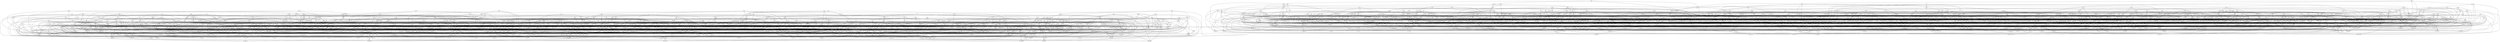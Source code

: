 digraph G {
   bbb -> hcz
   bbb -> mfs
   bbc -> mxt
   bbc -> qht
   bbc -> txv
   bbg -> ncg
   bbm -> cfg
   bbt -> fhc
   bbt -> lzq
   bbt -> tsq
   bbt -> xcp
   bck -> cng
   bck -> dvj
   bck -> hss
   bck -> ssq
   bcn -> kjp
   bcr -> fdb
   bcr -> gnc
   bcr -> vmd
   bct -> qnf
   bdq -> hfr
   bdq -> lnm
   bfh -> fls
   bfh -> lqj
   bfs -> dtd
   bfs -> lvl
   bfs -> rzm
   bft -> bfg
   bft -> jlb
   bgj -> crh
   bgj -> glr
   bgj -> vqg
   bgj -> zvt
   bgn -> gct
   bgn -> klc
   bgp -> bmd
   bgp -> cbp
   bgz -> drr
   bgz -> kdp
   bjc -> bgz
   bjc -> pgf
   bjc -> qmb
   bjc -> xpq
   bjc -> zjj
   bjg -> bps
   bjg -> ggn
   bjg -> hrk
   bjg -> slv
   bjn -> bqp
   bjn -> jph
   bjs -> flr
   bjs -> jcq
   bjs -> mnq
   bjs -> mtc
   bkn -> llf
   bkn -> tkd
   bkn -> vpl
   bmf -> mqv
   bmf -> znz
   bmh -> fxn
   bmh -> jbl
   bmh -> jpv
   bmh -> pdf
   bmt -> hqx
   bmt -> vgp
   bmt -> vqq
   bnb -> kbv
   bnf -> mrk
   bnf -> mxp
   bng -> hlx
   bng -> jkd
   bng -> vqs
   bnh -> bnb
   bnh -> jzd
   bnh -> zdl
   bnn -> vjj
   bns -> bjs
   bns -> pvz
   bns -> vkq
   bns -> vsz
   bns -> xrp
   bph -> cfj
   bph -> tmq
   bpp -> dzj
   bpp -> pqp
   bpp -> pvm
   bpp -> ttg
   bpt -> flr
   bpt -> lmd
   bpt -> nqz
   bqd -> dzs
   bqg -> sbh
   bqp -> qss
   brj -> jzd
   brj -> mjd
   brj -> tgh
   brm -> crr
   brm -> kxg
   brm -> ssl
   brn -> crn
   brn -> dhq
   brn -> mpv
   brn -> qmb
   brn -> tvp
   brr -> psg
   brs -> jbd
   brs -> ndg
   brs -> rsz
   brs -> xrh
   bsf -> gvm
   bsf -> kkc
   bsf -> rsd
   bsf -> smn
   bsk -> klq
   bsk -> rlk
   bsk -> rnn
   bsk -> rzn
   bsk -> vqf
   bsl -> dtd
   bsl -> mmj
   bsm -> mjd
   bsm -> qzq
   bsm -> txq
   bsq -> dxr
   bsq -> kkc
   bsq -> lbj
   bsq -> qgh
   bsq -> sfb
   bsq -> xfr
   bsq -> znb
   btd -> vmd
   btd -> xvm
   bxb -> fdv
   bxb -> jfj
   bxb -> vht
   bxb -> ztn
   bxk -> djt
   bxk -> vfs
   bxl -> jbd
   bzv -> dcg
   bzv -> jdp
   bzv -> kxl
   bzv -> qps
   cbp -> dfd
   cbv -> kdt
   cbv -> ncg
   cbv -> vng
   cbv -> vrl
   ccc -> rck
   ccc -> xzp
   ccn -> dkq
   ccn -> gql
   ccn -> jhf
   ccz -> bbg
   ccz -> mcg
   cdd -> clp
   cdd -> fpf
   cdd -> jzl
   cdd -> npn
   cdd -> pmt
   cdr -> ddx
   cdr -> grf
   cdr -> kdx
   cdr -> lvs
   cdv -> htg
   cdv -> vfs
   cfj -> vtj
   cgx -> gdm
   cgx -> jdg
   cgx -> vqb
   cgx -> vzs
   chh -> zjj
   chj -> fvl
   chj -> jnz
   chj -> phn
   chj -> vsg
   chl -> mjm
   chl -> pvv
   chl -> xqg
   cjg -> ccc
   cjg -> fpk
   cjg -> hcz
   cjg -> lqj
   cjg -> zvs
   ckg -> glj
   ckg -> hdf
   ckg -> hgb
   ckg -> vfj
   ckr -> brj
   ckr -> cng
   ckr -> gxn
   ckr -> lsl
   ckz -> kqr
   ckz -> xmk
   clj -> hvc
   clj -> pqq
   clj -> qzp
   clj -> rxh
   clj -> vxb
   cmh -> mpg
   cmh -> qhf
   cmh -> tcr
   cml -> ggf
   cml -> lvm
   cml -> pts
   cmp -> fvn
   cmp -> hhl
   cmp -> jhz
   cmp -> qsz
   cmv -> jll
   cmv -> kgv
   cmv -> kzb
   cmv -> svz
   cnk -> kxg
   cnz -> rqp
   cph -> dmv
   cpz -> bsp
   cpz -> csp
   cpz -> gxt
   cpz -> jrb
   cpz -> lqt
   cpz -> vhz
   cqh -> czh
   cqh -> jzl
   cqh -> vnj
   cqj -> fgm
   cqj -> jkd
   cqj -> xdc
   crb -> bfh
   crb -> bmc
   crb -> kgk
   crb -> lpq
   crh -> sbm
   crh -> tkd
   crj -> fnm
   crj -> thh
   crj -> vcq
   crl -> lcg
   crl -> tlm
   crm -> bbh
   crm -> rxh
   crm -> sjg
   crm -> xth
   crn -> mrk
   crn -> rgz
   crq -> bjb
   crq -> hbl
   crq -> hbz
   crq -> rxz
   crq -> znc
   crz -> cth
   crz -> pkg
   csd -> rsl
   csd -> tlb
   csd -> tnn
   csj -> mnl
   csp -> djs
   csp -> qrv
   csv -> jsp
   csz -> drt
   csz -> fxn
   csz -> rsl
   ctg -> btd
   ctg -> flp
   ctg -> hhl
   ctg -> rgz
   ctg -> tbb
   cth -> dnh
   ctl -> fkt
   ctl -> fpv
   ctl -> nrz
   ctl -> prm
   ctq -> fhh
   ctq -> qqr
   cvk -> lvm
   cvk -> spd
   cvk -> vjb
   cvm -> bsp
   cvm -> jtt
   cvn -> gmx
   cvn -> mtk
   cxf -> flr
   cxf -> jhn
   cxf -> jqj
   cxg -> bmf
   cxg -> kpf
   cxg -> nqr
   cxg -> tph
   cxl -> mpm
   cxl -> tcs
   cxz -> ksm
   cxz -> lnv
   czh -> bnn
   czh -> kjs
   czh -> thq
   czh -> trh
   czh -> vqq
   czm -> ffh
   czm -> ksn
   czm -> lqk
   czq -> fls
   czq -> hkm
   czq -> hmh
   czq -> qkp
   czq -> zrv
   czs -> vhr
   czs -> xlt
   dbl -> bqm
   dbl -> hqz
   dbl -> lpv
   dbp -> mzp
   dcf -> ksn
   dcg -> hkf
   ddb -> mcv
   ddb -> nkl
   ddb -> sjp
   ddb -> vmd
   ddg -> xlt
   ddj -> bqd
   ddj -> hmh
   ddj -> qgh
   ddk -> tqp
   ddk -> zhk
   ddl -> hbb
   ddl -> pnc
   ddl -> rvq
   ddl -> svb
   ddx -> rct
   ddx -> rjq
   dfd -> cfc
   dfm -> bjb
   dfm -> smb
   dfp -> hkm
   dfp -> mvn
   dfq -> dxr
   dfq -> jgc
   dfq -> mjd
   dfq -> mjs
   dgm -> drt
   dgm -> mxp
   dgm -> vvh
   dgq -> cvf
   dgq -> hdf
   dgq -> sct
   dgq -> tpd
   dgr -> mgp
   dgz -> crz
   dgz -> gbd
   dgz -> tpp
   dgz -> vzq
   dhc -> hkm
   dhc -> mss
   dhc -> vvq
   dhg -> hkm
   dhg -> pnv
   dhg -> ptt
   dhg -> zmg
   dhj -> cbp
   dhj -> dnv
   dhl -> dsv
   dhl -> dtl
   dhl -> jcq
   dhl -> rzn
   dhp -> bgz
   dhp -> jts
   dhp -> lfs
   dhp -> qgn
   dhp -> rtz
   dhq -> hvh
   dhq -> slm
   djb -> csj
   djb -> ksm
   djr -> lfv
   djr -> lnr
   djr -> tff
   djs -> fvg
   djs -> tnq
   djs -> xfc
   djt -> csv
   djt -> dqp
   djt -> fgv
   djv -> rgg
   djv -> zlc
   dkc -> bdk
   dkc -> kxn
   dkc -> tvm
   dkj -> lpr
   dkl -> bss
   dkl -> jhz
   dkl -> qsz
   dkm -> crq
   dkm -> dll
   dkm -> hdf
   dkm -> pjn
   dkq -> ddg
   dkq -> tkd
   dkt -> bkn
   dkt -> mzx
   dkt -> vls
   dll -> dxb
   dll -> jsp
   dln -> fcl
   dln -> mbz
   dln -> vvq
   dln -> zzp
   dlq -> ghb
   dlq -> mjr
   dlq -> mkm
   dlq -> tcr
   dmb -> czn
   dmb -> dqs
   dmb -> pdc
   dmb -> pqb
   dmf -> kxn
   dmf -> smb
   dmf -> zvj
   dmh -> lfx
   dmh -> pnc
   dmj -> bbd
   dmj -> mxb
   dmj -> pfl
   dmj -> qgn
   dmv -> ckn
   dmx -> czg
   dmx -> lzp
   dnk -> mkb
   dnt -> lcs
   dpn -> dlg
   dpn -> gfg
   dpp -> lnv
   dqc -> bzk
   dqk -> dhl
   dqk -> jpt
   dqk -> kdp
   dqk -> slm
   dqp -> qpj
   dqp -> zqj
   dqs -> rxm
   dqv -> grb
   dqv -> jpq
   dqv -> jts
   dqv -> vfj
   drc -> bnb
   drc -> kbv
   drc -> mvp
   drc -> xvd
   drj -> fnm
   drj -> gdm
   drj -> txm
   drr -> fgm
   drr -> sqq
   drt -> fdd
   drt -> ptd
   drz -> jdm
   drz -> vxb
   dsd -> mpm
   dsp -> hhq
   dss -> kdp
   dss -> nvd
   dss -> pkg
   dsv -> vkn
   dsx -> bmc
   dsx -> mcf
   dsx -> pns
   dsx -> vhv
   dtb -> hqf
   dtb -> lkk
   dtb -> zqn
   dtj -> bnb
   dtj -> lxh
   dtl -> dkj
   dtl -> lzq
   dtl -> pxp
   dvf -> czj
   dvf -> hjc
   dvf -> slr
   dvf -> zkf
   dvj -> gdt
   dvj -> ksx
   dvj -> vgk
   dvx -> cns
   dvx -> fbp
   dvx -> gzr
   dvx -> jkd
   dxb -> bkr
   dxh -> vzf
   dxk -> bbm
   dxk -> fhc
   dxk -> jlj
   dxk -> jqp
   dxk -> vng
   dxm -> cnn
   dxm -> flk
   dxm -> pzl
   dxm -> szb
   dxr -> cnk
   dxt -> grd
   dxt -> hlm
   dxt -> kzb
   dxt -> mnl
   dxv -> cdp
   dxv -> scm
   dzc -> phn
   dzc -> vhr
   dzj -> zgj
   dzm -> rpc
   dzm -> trh
   dzp -> ldh
   dzp -> smf
   dzp -> xkx
   dzq -> dzc
   dzq -> fkn
   dzq -> fxz
   dzq -> txq
   dzq -> vgg
   dzr -> dnt
   dzr -> fbz
   dzr -> pns
   dzr -> xsb
   dzr -> zgb
   dzx -> fzl
   fbj -> ctq
   fbl -> dcf
   fbl -> dfd
   fbl -> dtj
   fbl -> khj
   fbm -> gfj
   fbm -> hvl
   fbm -> hvn
   fbm -> pmh
   fbz -> xzs
   fcb -> lcs
   fcb -> pxx
   fcf -> frr
   fcf -> nmz
   fcf -> qtr
   fcf -> tlg
   fcf -> xll
   fcl -> jdm
   fcl -> jhf
   fcl -> jmz
   fcv -> gbc
   fcv -> jnz
   fcv -> kxr
   fdb -> lpv
   fdb -> lzp
   fdb -> rtz
   fdj -> bmd
   fdj -> kjp
   fdj -> ngf
   fdj -> vls
   fdk -> cqj
   fdk -> msn
   fdk -> pcs
   fdk -> tbb
   fdk -> vxd
   ffn -> bft
   ffn -> czs
   ffn -> fhf
   ffn -> qxb
   ffn -> xfc
   fft -> fvv
   fft -> ggl
   fft -> jzl
   fgd -> gxt
   fgd -> mmj
   fgv -> rsl
   fhh -> vfs
   fhm -> hlh
   fhm -> hrp
   fhm -> jxh
   fhm -> jzr
   fhm -> nfv
   fhp -> cnn
   fhp -> hst
   fhp -> ljz
   fhp -> qcc
   fhp -> zdl
   fhr -> kvn
   fhr -> prv
   fhr -> rlv
   fhr -> ssl
   fhr -> xxl
   fjr -> flz
   fjr -> hrs
   fjr -> jlb
   fjs -> vpp
   fkn -> fzk
   fkn -> gct
   fkn -> gnz
   fkn -> psg
   fkv -> lnm
   flc -> cqh
   flc -> fdh
   flc -> msp
   flc -> ttz
   fld -> crr
   fld -> fbz
   fld -> sqh
   fld -> svz
   flk -> jhf
   flk -> xzs
   flx -> dsd
   flx -> kzn
   flx -> lfx
   flx -> rdq
   flz -> lvm
   flz -> mfs
   fmg -> gsj
   fmg -> mmf
   fmg -> qzp
   fmg -> zfh
   fms -> kbv
   fmx -> gbd
   fmx -> rdq
   fnm -> gnj
   fnm -> nsm
   fnm -> rzt
   fnt -> gvf
   fnv -> bqd
   fnv -> cfc
   fpd -> dkt
   fpd -> hqx
   fpd -> mhp
   fpd -> nqp
   fpd -> zbj
   fpf -> gkh
   fpf -> qcx
   fpf -> zfz
   fpk -> vjj
   fpv -> fdd
   fpv -> nvr
   fpv -> sbh
   fqm -> ggn
   fqm -> kgg
   fqm -> lnr
   fqn -> hjt
   fqn -> xcj
   fqn -> zhq
   frd -> bsf
   frd -> hgq
   frd -> mpl
   frd -> thq
   frm -> flk
   frm -> xhd
   frr -> crl
   frr -> jvm
   frr -> kxf
   frr -> xzp
   fsl -> xvk
   fsl -> xxt
   fsm -> hlt
   fsm -> jkd
   fsm -> vzq
   fsr -> jxf
   fsr -> lxh
   fsr -> nvc
   fsr -> xcj
   fvl -> gct
   fvl -> nmk
   fvn -> lls
   fvn -> zjj
   fvv -> llp
   fxd -> nrz
   fxf -> hxh
   fxf -> lzq
   fxn -> pcc
   fxz -> sbm
   fzk -> cng
   fzk -> hkm
   fzk -> nsr
   fzp -> cps
   fzp -> dqp
   fzp -> hmd
   fzq -> nsr
   fzq -> qbv
   fzq -> tmk
   fzq -> zcl
   fzr -> dbn
   fzr -> fzl
   fzr -> grd
   fzr -> qgh
   fzs -> hcp
   fzs -> npc
   fzs -> szc
   gbc -> bqp
   gbc -> nsm
   gbc -> xqg
   gbn -> djb
   gbn -> hqf
   gbn -> sdf
   gbn -> tzm
   gck -> jqj
   gck -> rgz
   gck -> tzf
   gcq -> kxl
   gcq -> tmq
   gcq -> vmd
   gct -> lvm
   gdh -> frn
   gdh -> lzf
   gdh -> qmj
   gdh -> vgn
   gdt -> djz
   gfl -> hmg
   gfl -> jgl
   gfl -> xbl
   gfp -> bfh
   gfp -> tbd
   gfq -> bqp
   gfq -> dfp
   gfq -> fbc
   gfq -> qbv
   gfv -> tpp
   gfv -> vnr
   ggc -> ptt
   ggc -> qkp
   ggc -> rxm
   ggc -> xnc
   ggk -> bzk
   ggk -> ttn
   ggk -> vpl
   ggl -> dpn
   ggl -> pdc
   ggn -> ktl
   ggp -> nfv
   ggp -> pzn
   ggp -> tgk
   ggp -> zgc
   ggr -> dnh
   ggr -> lgz
   ggr -> nvd
   ggr -> qlc
   ggr -> tkg
   ggs -> jvf
   ggs -> jzp
   ggs -> nqz
   ghb -> qhh
   ghb -> sjp
   ghc -> rzt
   ghc -> vdl
   ghs -> znd
   ghz -> bqg
   ghz -> dkc
   ghz -> fxf
   ghz -> ksr
   ghz -> zdf
   gkh -> dpn
   gkh -> ttf
   gkl -> cnn
   gkl -> lfv
   gkt -> bfx
   glj -> lxp
   glm -> tff
   glm -> xzz
   glr -> ggf
   glt -> bcn
   glt -> gsj
   glt -> hfd
   glt -> jlp
   glt -> ltd
   glt -> rjq
   glt -> snt
   gmq -> rgg
   gmq -> sbq
   gmq -> ttn
   gmx -> hlh
   gmx -> mnl
   gmx -> qnk
   gnc -> rdq
   gnc -> zxt
   gnd -> crm
   gnd -> jhp
   gnd -> ksn
   gnj -> bnn
   gnl -> mxp
   gnl -> prm
   gnl -> sql
   gnl -> tjb
   gnm -> bnh
   gnm -> zzh
   gnz -> fzl
   gnz -> hcz
   gpk -> dbp
   gpk -> klq
   gpk -> sfn
   gpk -> zqb
   gpl -> gqk
   gpl -> mxt
   gpl -> tcs
   gpq -> bss
   gpq -> cmh
   gpq -> fmx
   gpq -> xgm
   gpq -> xxk
   gpx -> hqc
   gpx -> ksm
   gqk -> ncg
   gql -> hlh
   gql -> jlm
   gqr -> kmv
   gqr -> ljq
   gqr -> xzq
   gqr -> zvs
   grb -> dss
   grb -> llz
   grb -> tmt
   grb -> xfq
   grd -> jfj
   grl -> fkt
   grl -> grb
   grl -> hbq
   grl -> qrx
   gsc -> hqc
   gsj -> pns
   gsj -> ttz
   gsr -> bnb
   gsr -> hln
   gsr -> nbt
   gsr -> srq
   gsr -> xnc
   gvm -> jbd
   gvt -> bgp
   gvt -> jcm
   gvt -> ltd
   gvt -> nbv
   gvt -> vgt
   gvt -> znb
   gvv -> hfr
   gvv -> vfh
   gxd -> cvf
   gxd -> skx
   gxn -> brr
   gxn -> cdp
   gxt -> dnj
   gzn -> bzk
   gzn -> phc
   gzn -> psg
   gzn -> qcd
   gzr -> pcc
   gzx -> ncg
   gzx -> vpp
   hbb -> qps
   hbl -> jgl
   hbq -> tqx
   hbq -> zdf
   hbz -> jhm
   hbz -> pfp
   hcf -> fhh
   hcf -> fsm
   hcf -> pqr
   hcf -> qjb
   hcf -> qpj
   hcg -> fjs
   hcg -> jtn
   hcg -> kdp
   hcg -> skx
   hcg -> vfj
   hcp -> qmd
   hcv -> hnc
   hcv -> vnq
   hdj -> gkt
   hdj -> kpf
   hdj -> lzq
   hdj -> pgf
   hdp -> bsl
   hdp -> jfj
   hdp -> pzr
   hdp -> vxp
   hds -> hdv
   hds -> jxh
   hds -> kbj
   hds -> rxm
   hds -> vqb
   hdv -> fvv
   hdv -> jrf
   hdv -> vcq
   hfd -> trh
   hfd -> vjj
   hfd -> xhc
   hfd -> xpb
   hff -> kkg
   hff -> sfn
   hfx -> jrn
   hfx -> mqv
   hgb -> kmz
   hgb -> pmh
   hgb -> xbl
   hgd -> dll
   hgd -> kzn
   hgd -> mvq
   hgd -> xcp
   hgh -> cfs
   hgh -> ckn
   hgh -> fvd
   hgk -> hvh
   hgk -> qdc
   hgk -> qmb
   hgk -> tvp
   hgm -> dfp
   hgm -> mjm
   hgt -> jqs
   hgt -> pdc
   hhn -> fmx
   hhn -> ksz
   hhn -> pgt
   hhn -> rpk
   hhq -> ktd
   hjg -> mvf
   hjr -> czn
   hjr -> gvm
   hjr -> hln
   hjr -> qnf
   hjr -> svp
   hjr -> sxq
   hjt -> rct
   hkf -> sqg
   hkk -> bnf
   hkk -> svf
   hlb -> bcp
   hlb -> fdh
   hlb -> gfp
   hlb -> kxr
   hlh -> dtp
   hlm -> xrt
   hlt -> dmg
   hlt -> kpf
   hlt -> qxc
   hmd -> fkt
   hmd -> zjf
   hmf -> bjl
   hmf -> pnv
   hmf -> qgc
   hmf -> trf
   hmg -> jjn
   hmg -> zpn
   hmh -> dfd
   hnc -> pjg
   hnc -> vnq
   hnl -> dbn
   hnl -> sxh
   hnp -> hjc
   hpd -> bmd
   hpd -> pgg
   hpd -> sbv
   hpd -> vhr
   hpg -> dll
   hpj -> hcz
   hpj -> smn
   hpj -> ttf
   hpj -> vfl
   hpj -> zgj
   hpk -> qkp
   hpn -> jtg
   hpv -> cps
   hqb -> ghs
   hqb -> gxd
   hqb -> sdr
   hqs -> dbp
   hqs -> jkd
   hqs -> pcc
   hqs -> qsz
   hqs -> zzg
   hqx -> ssq
   hrk -> fcb
   hrk -> pmv
   hrk -> rjf
   hrp -> bsl
   hrp -> jcj
   hrs -> pzf
   hrs -> tgg
   hss -> ngm
   hss -> snd
   hss -> vmg
   hst -> xdm
   htg -> vkq
   htg -> vph
   hvb -> bvx
   hvb -> lpr
   hvb -> vdg
   hvc -> bzk
   hvc -> nrs
   hvh -> qps
   hvl -> zxt
   hvm -> dzm
   hvm -> jbt
   hvm -> lnf
   hvm -> tss
   hvn -> hjg
   hvn -> hpg
   hvp -> ghc
   hvp -> ktt
   hvp -> mvn
   hvz -> bfh
   hvz -> hgq
   hvz -> zbk
   hxb -> mjr
   hxb -> tlb
   hxb -> xsx
   hxk -> ddj
   hxk -> nmk
   hxk -> slt
   hxk -> vxp
   jbl -> qpr
   jbl -> rlk
   jbl -> vzf
   jbm -> mmp
   jbm -> msb
   jbm -> zcg
   jbn -> ldl
   jbn -> mpp
   jbn -> trq
   jcj -> drg
   jcj -> dzs
   jcj -> mlk
   jcj -> rjm
   jcn -> dtp
   jcn -> fnv
   jcn -> slb
   jdg -> ndf
   jdg -> txm
   jdg -> vfx
   jdl -> dzj
   jdl -> vjb
   jdl -> xfs
   jdl -> zkf
   jdm -> grd
   jdm -> grf
   jdn -> lhj
   jdn -> prt
   jdn -> xgd
   jdp -> vkn
   jdp -> vtj
   jfh -> fdd
   jfh -> gvv
   jfh -> jvf
   jfh -> lmd
   jfk -> dqp
   jfk -> pfp
   jfk -> xbf
   jfm -> cph
   jfv -> ckn
   jfv -> dqv
   jfv -> gqk
   jfv -> jhm
   jfv -> llz
   jfv -> sks
   jfz -> cns
   jfz -> mjr
   jfz -> xsc
   jfz -> zqb
   jgc -> lkk
   jgc -> vpq
   jgh -> hpg
   jgh -> mcg
   jgh -> mgp
   jgh -> plf
   jgh -> qct
   jgh -> qlt
   jhn -> czg
   jhp -> hzp
   jhp -> nvt
   jhp -> pmp
   jhq -> dnh
   jhq -> rsl
   jhq -> xhm
   jhs -> fxd
   jhs -> hfx
   jhs -> hvh
   jhs -> ptd
   jhz -> jsh
   jjg -> dnv
   jjg -> hgt
   jjm -> fgv
   jjm -> jtb
   jjm -> lls
   jjm -> qzd
   jjm -> vrh
   jjn -> cfs
   jjn -> hqz
   jjn -> jlz
   jkd -> hvl
   jkj -> hff
   jkj -> hxh
   jkj -> sbh
   jkj -> tmt
   jkj -> tsq
   jkx -> bqm
   jkx -> dmf
   jkx -> fbp
   jkx -> hvb
   jkx -> xjb
   jlb -> qgh
   jlb -> tjz
   jll -> dfd
   jll -> gnz
   jlp -> ffh
   jls -> snb
   jls -> svb
   jls -> vfs
   jls -> xqt
   jlv -> dhj
   jlv -> dpp
   jlv -> vgk
   jlv -> xdm
   jmd -> dgr
   jmd -> jlj
   jmd -> stm
   jmd -> xqb
   jmj -> bpt
   jmj -> fvn
   jmj -> jfk
   jmj -> rnx
   jmj -> sbg
   jmz -> ltp
   jnq -> csj
   jnq -> ngm
   jnq -> qgm
   jnq -> zdb
   jph -> jcj
   jpq -> dkj
   jpq -> jhz
   jpq -> ssx
   jpt -> nfg
   jqj -> hvn
   jqj -> xsx
   jqq -> jcm
   jqq -> kjp
   jqq -> nxk
   jqq -> rrn
   jqs -> kxg
   jrf -> rpc
   jrf -> xps
   jrn -> vzq
   jrt -> fgd
   jrt -> pts
   jrt -> xnc
   jrx -> dsv
   jrx -> gxd
   jrx -> mpp
   jrx -> qkk
   jrx -> vhp
   jsh -> znc
   jsk -> ggf
   jsk -> pbb
   jsk -> rgj
   jss -> dnk
   jss -> gks
   jss -> kfj
   jsz -> dmg
   jsz -> pdf
   jsz -> smf
   jtb -> tcs
   jtg -> hst
   jtg -> lxh
   jtn -> xgc
   jtq -> csd
   jtq -> jhz
   jtq -> mdq
   jtq -> vfh
   jts -> prm
   jtt -> fls
   jtt -> jlp
   jtt -> vjq
   jtx -> gvf
   jtx -> smt
   jtx -> xbn
   jtx -> xjs
   jvc -> skx
   jvf -> cvf
   jvf -> hbb
   jvm -> cvn
   jvm -> hgm
   jvx -> hcv
   jvx -> lrc
   jvx -> mmr
   jvx -> tsq
   jxd -> hff
   jxd -> mdx
   jxd -> qlc
   jxd -> svs
   jxd -> xdx
   jxf -> thk
   jxk -> gbd
   jxk -> mrk
   jxk -> rpt
   jxk -> rzx
   jxk -> xvl
   jxz -> khj
   jxz -> ljz
   jxz -> pxv
   jxz -> xth
   jzd -> qss
   jzp -> lfs
   jzp -> qdh
   jzp -> vph
   jzr -> nvt
   kbc -> fbj
   kbc -> flp
   kbc -> tsq
   kbc -> xrd
   kbj -> djb
   kbj -> mrv
   kbj -> xpb
   kbm -> hnc
   kbm -> hpg
   kbm -> rzc
   kbr -> nkx
   kbr -> tsc
   kbr -> xhm
   kbr -> znd
   kbr -> zst
   kcq -> cfg
   kcq -> tmt
   kcz -> dnv
   kcz -> hgq
   kcz -> xfb
   kdh -> bbm
   kdh -> jvf
   kdh -> mpp
   kdh -> skx
   kdr -> cvm
   kdr -> dnk
   kdr -> jmr
   kdr -> qnk
   kds -> cxl
   kds -> jpv
   kds -> sdr
   kds -> xgc
   kdt -> rhl
   kdt -> zdh
   kdx -> bfg
   kdx -> dzj
   kdx -> mrv
   kdx -> pqb
   kdx -> tmf
   kfd -> fdb
   kfd -> jjn
   kfd -> mjj
   kfd -> rmd
   kfd -> xkx
   kff -> hbz
   kff -> kkg
   kff -> mpp
   kff -> sjh
   kfj -> fqm
   kfj -> lvs
   kfj -> xlt
   kfm -> bfx
   kfm -> hgh
   kfm -> kjl
   kfm -> mqn
   kfr -> fvd
   kfr -> hbb
   kfr -> mmg
   kfr -> qzd
   kfz -> jrn
   kfz -> rzx
   kfz -> svf
   kfz -> tnb
   kgk -> mdc
   kgk -> mlj
   kgk -> xsj
   kgm -> pzf
   kgn -> jlb
   kgn -> knp
   kgn -> nrs
   kgv -> fbc
   kgv -> lnf
   khd -> rmn
   khd -> vsz
   khd -> zjf
   khv -> ksz
   khv -> qkk
   kjj -> djv
   kjj -> fsl
   kjj -> kxg
   kjj -> zkc
   kjl -> bcq
   kjp -> qbv
   kjs -> jlm
   kjs -> rjm
   kjs -> vfx
   kkc -> kfj
   kkc -> rbn
   kkf -> dkq
   kkf -> hqf
   kkf -> hrp
   kkf -> tmk
   kkf -> xbk
   kks -> fvd
   kks -> hjg
   kks -> sgb
   kks -> xmg
   klc -> bsp
   klc -> rbn
   klp -> dzp
   klp -> fvd
   klp -> jpt
   klp -> zrt
   klq -> vvh
   klt -> crr
   klt -> ssq
   klt -> tbd
   klx -> djs
   klx -> lkx
   klx -> ttp
   klx -> xnv
   kmv -> cnn
   kmv -> hlm
   kmv -> jnz
   kmv -> xxt
   kmz -> gfl
   knd -> jrn
   knd -> qbs
   knd -> qfh
   knd -> xhm
   knp -> lxh
   knp -> tlm
   knr -> mkb
   knr -> psx
   knr -> pxv
   knr -> scm
   kpf -> gfj
   kpg -> jdp
   kpg -> jpt
   kpg -> vsx
   kpn -> cfc
   kpn -> jrb
   kqb -> xmj
   kqc -> lfx
   kqc -> tgm
   kqc -> xxn
   kqr -> jmz
   kqt -> dzm
   kqt -> jzr
   kqt -> tlg
   kqt -> xfd
   kqz -> ssq
   krp -> cdv
   krp -> cxl
   krp -> ppz
   krp -> qqn
   ksd -> dmf
   ksd -> qnd
   ksd -> qvt
   ksd -> rdq
   ksm -> hjc
   ksr -> xrp
   ksx -> thq
   ktt -> jjg
   kvc -> dhq
   kvc -> dmh
   kvc -> pxp
   kvc -> vhp
   kvm -> bbb
   kvm -> jzr
   kvm -> ljq
   kvm -> nvt
   kvm -> xps
   kvn -> cfc
   kvn -> ltp
   kvn -> lvt
   kvn -> psx
   kxf -> llp
   kxf -> xth
   kxl -> bbg
   kxq -> fjs
   kxq -> fkv
   kxq -> fpj
   kxq -> mkg
   kxq -> pqr
   kxq -> xkx
   kxr -> gpx
   kxr -> kqz
   kzn -> jsp
   lbj -> grf
   lbj -> qgc
   lbj -> thc
   lbr -> ddk
   lbr -> gks
   lbr -> gnm
   lbr -> jhf
   lcg -> ndf
   lcs -> hjc
   lct -> bps
   lct -> gmx
   lct -> sxh
   lct -> xlg
   ldh -> fhc
   ldh -> rdq
   ldj -> gpl
   ldj -> qbs
   ldj -> qhf
   ldj -> vzf
   ldl -> mpm
   ldl -> pgf
   ldn -> gpk
   ldn -> khd
   ldn -> pkg
   ldn -> qmv
   ldn -> srt
   ldn -> zgq
   lfb -> htg
   lfb -> jsh
   lfb -> qhh
   lfl -> mvq
   lfl -> nln
   lfl -> xsc
   lfp -> rfs
   lfp -> srq
   lfs -> kkg
   lft -> clp
   lft -> dqs
   lft -> xbk
   lft -> zvh
   lfx -> kdg
   lfx -> lzq
   lgg -> crl
   lgg -> llp
   lgz -> lgm
   lgz -> tmq
   lhv -> fgm
   lhv -> fkt
   lhv -> kzn
   ljk -> mvf
   ljk -> tlf
   ljn -> jxf
   ljn -> smc
   ljn -> vnj
   ljn -> vqq
   ljq -> cdd
   ljq -> jsk
   ljq -> nfr
   ljz -> bcp
   ljz -> lnv
   ljz -> mgb
   ljz -> xpb
   lkb -> jgc
   lkb -> mgx
   lkb -> ncv
   lkb -> nrs
   lkb -> szb
   lkb -> xps
   lkj -> jbl
   lkj -> jjn
   lkj -> jmj
   lkj -> vtd
   lkk -> djz
   lkk -> prn
   lkq -> bbc
   lkq -> dhl
   lkq -> ljk
   lkq -> sct
   lkq -> sfn
   lkq -> vrz
   llb -> bgp
   llb -> cvn
   llb -> rfs
   llb -> ttn
   llf -> fvg
   llf -> jbt
   llf -> xnc
   lls -> pnc
   lls -> qhh
   llz -> jhm
   lmc -> bcr
   lmc -> jfm
   lmc -> mrk
   lmc -> ttm
   lmd -> ptd
   lmg -> bmt
   lmg -> fnv
   lmg -> frm
   lmg -> mhg
   lmg -> nrs
   lmg -> qgm
   lmg -> vjj
   lmg -> zhk
   lmq -> bbb
   lmq -> cfc
   lmq -> cvk
   lmx -> khz
   lmx -> xfl
   lmx -> xqt
   lnm -> jgl
   lnm -> kkg
   lpq -> hqf
   lpq -> zgb
   lpr -> hlx
   lqj -> qcd
   lqk -> lkx
   lqk -> vgp
   lqt -> fjr
   lqt -> phn
   lqt -> thk
   lqv -> czg
   lqv -> kqb
   lqv -> mbs
   lqv -> tvm
   lqv -> zkl
   lrc -> bcq
   lrc -> bmf
   lrc -> jgh
   lrc -> vqz
   lrh -> dsp
   lrh -> gfv
   lrh -> lzf
   lrh -> mkg
   lrh -> mkm
   lrh -> trq
   lrj -> nmk
   lrj -> ptc
   lrj -> tcj
   lrj -> thc
   lsl -> brr
   lsp -> jvc
   lsp -> mhx
   lsp -> rzx
   lsp -> xvm
   lvl -> jmz
   lvl -> lnf
   lvl -> mjd
   lvt -> nqp
   lxp -> npc
   mbg -> mgb
   mbg -> rfq
   mbg -> xrt
   mbk -> ptj
   mbk -> tzc
   mbk -> zbj
   mbs -> dll
   mbs -> pxp
   mbz -> hqc
   mbz -> jdm
   mcc -> fbj
   mcc -> fnt
   mcc -> tmm
   mcg -> lpv
   mcv -> qdh
   mcv -> smb
   mcv -> zcx
   mdc -> dzs
   mdc -> fms
   mdj -> hnl
   mdj -> jll
   mdj -> qnf
   mdj -> vpq
   mdj -> xmr
   mdq -> dlr
   mdq -> qnd
   mdq -> zdf
   mds -> bxk
   mds -> ghs
   mds -> mjl
   mds -> pkc
   mds -> rhr
   mds -> vdv
   mdx -> cth
   mdx -> kbm
   mfk -> dfm
   mfk -> dvx
   mfk -> dxh
   mfk -> mfm
   mfk -> nlg
   mfm -> txv
   mfm -> vpp
   mfm -> zkd
   mfn -> bcp
   mfn -> jqs
   mfn -> psx
   mfs -> vfx
   mgb -> lfv
   mgd -> kxn
   mgp -> fsz
   mgx -> lkx
   mhg -> bcn
   mhg -> bps
   mhg -> ggl
   mhg -> jdf
   mhp -> gct
   mhr -> mcf
   mhr -> nkh
   mhr -> nzf
   mhr -> xfd
   mjd -> pqp
   mjj -> fxn
   mjj -> hdf
   mjl -> pjn
   mjl -> szm
   mjl -> zcx
   mjp -> cph
   mjp -> fsz
   mjs -> dhc
   mjs -> ksx
   mjs -> nmn
   mkg -> ghs
   mkg -> mcg
   mkg -> pgf
   mkg -> xbf
   mkl -> fsl
   mkl -> mpl
   mkl -> rct
   mkm -> dfm
   mlj -> qkp
   mlk -> kgm
   mmf -> cng
   mmf -> mmt
   mmf -> pxx
   mmf -> pzn
   mmf -> qmt
   mmg -> slm
   mmg -> xmg
   mmp -> fft
   mmp -> jlb
   mmp -> pxv
   mmr -> crn
   mmr -> hjg
   mmt -> lkx
   mmt -> mss
   mmt -> slb
   mnn -> dxv
   mnn -> fdh
   mnn -> glr
   mnn -> kxg
   mnn -> npn
   mnn -> xsj
   mnn -> zbk
   mnq -> bjb
   mnq -> cph
   mnq -> rzc
   mpg -> hff
   mpg -> prm
   mpl -> dzx
   mpl -> txc
   mpm -> ksz
   mpm -> tmt
   mpp -> bss
   mpp -> qfh
   mpv -> rzc
   mpv -> sqp
   mpv -> zrt
   mqd -> dlr
   mqd -> pgt
   mqd -> rrt
   mqd -> vgn
   mqd -> xfl
   mqg -> hfr
   mqg -> hqz
   mqn -> jtb
   mqn -> xbl
   mqv -> vsv
   mrk -> rdq
   mrk -> xdx
   msb -> fvv
   msb -> pxx
   msm -> cps
   msm -> gpq
   msm -> lmd
   msm -> mjp
   msn -> csv
   msn -> hmg
   msn -> znd
   msp -> bnn
   msp -> dbn
   msp -> xzd
   msq -> gzr
   msq -> nfg
   msq -> xmj
   msq -> zxt
   mss -> dzx
   mss -> sfb
   mtg -> gkl
   mtg -> mbk
   mtg -> rjj
   mtg -> tff
   mvg -> bqg
   mvg -> dkl
   mvg -> lzp
   mvg -> mzb
   mvg -> pcs
   mvp -> pzn
   mvq -> qps
   mxb -> gck
   mxb -> rmd
   mxp -> gkt
   mxp -> jlz
   mzb -> dtg
   mzb -> tpd
   mzb -> vvh
   mzf -> gbc
   mzf -> ndf
   mzf -> qnk
   mzf -> slt
   mzx -> mrv
   mzx -> rqp
   mzx -> sbm
   nbt -> ffh
   nbt -> jcm
   nbv -> gdt
   nbv -> gkh
   nbv -> rfq
   ncb -> mrk
   ncb -> vcx
   ncb -> vqs
   ncr -> hfr
   ncr -> knd
   ncr -> nkl
   ncr -> tzg
   ncv -> tzd
   ndg -> gfh
   ndg -> vgk
   ndg -> xbk
   ndq -> hvc
   ndq -> ktt
   ndq -> pvv
   ndq -> trh
   nfg -> tcf
   nfr -> hnp
   nfr -> nnk
   nfv -> jxh
   nfv -> rfs
   ngf -> gfh
   ngm -> hlh
   ngm -> jrb
   njk -> jbd
   njk -> lxh
   njk -> mjm
   nkh -> txq
   nkh -> xts
   nkh -> zzp
   nkl -> bbd
   nkl -> mjj
   nkx -> gbd
   nkx -> tcb
   nkx -> vnr
   nkx -> xmj
   nkx -> zqj
   nlb -> pjg
   nlb -> rhr
   nlg -> fxd
   nlg -> fzs
   nlg -> rzh
   nlk -> gdd
   nlk -> mbz
   nlk -> sjv
   nln -> bph
   nln -> nqz
   nln -> qxc
   nln -> vdv
   nmk -> dtp
   nmn -> kpn
   nms -> fms
   nms -> pvm
   nms -> xmk
   nmz -> slt
   nmz -> xrh
   nnk -> vgp
   nns -> hgq
   nns -> hpk
   nns -> vzs
   nph -> mtc
   nph -> vdv
   nph -> vfh
   npl -> jmr
   npl -> lkx
   npl -> ltp
   npl -> pbb
   npn -> bjl
   npn -> fms
   npn -> vdl
   npr -> nrz
   npr -> sdt
   nql -> ksr
   nql -> qpj
   nql -> xjb
   nqp -> psg
   nqp -> vpl
   nqr -> flp
   nqr -> plf
   nqr -> vcx
   nqz -> gfj
   nrp -> bfx
   nrp -> hdf
   nrp -> jjn
   nrp -> zqb
   nsr -> crj
   nsr -> cxz
   nsr -> ttp
   nsv -> kgm
   nsv -> lgg
   nsv -> pzn
   nsv -> ttn
   nsz -> jtb
   nsz -> sqp
   nsz -> tnb
   nsz -> zjf
   nvc -> bmd
   nvd -> qjb
   nxb -> jlm
   nxb -> kxf
   nxk -> dnt
   nxk -> lct
   nxk -> tmk
   nxt -> dfm
   nxt -> hvn
   nxt -> nvd
   nxt -> tfx
   nzf -> bps
   nzf -> znk
   pbb -> cdp
   pbb -> dtp
   pbb -> lfp
   pbk -> bvx
   pbk -> hhq
   pbk -> vsz
   pcs -> bbm
   pcs -> gfj
   pdd -> kcq
   pdd -> qlc
   pdd -> zkd
   pdd -> zpn
   pdf -> kxl
   pdf -> plc
   pdg -> lvs
   pdg -> mcf
   pdg -> mlk
   pdg -> zpt
   pdh -> vmd
   pdq -> klc
   pdq -> txm
   pdq -> xps
   pfc -> jlm
   pfc -> mkl
   pfc -> vtr
   pfc -> zqn
   pfl -> qct
   pfl -> tlt
   pfl -> zcx
   pfp -> xdc
   pgg -> glm
   pgg -> rjj
   pgg -> vls
   pgg -> zbj
   pgt -> khv
   pgt -> lnr
   pgt -> vkc
   phc -> bmc
   phc -> qss
   phn -> jhf
   phn -> mpz
   pjd -> gvf
   pjd -> gzr
   pjd -> qgr
   pjd -> sjk
   pjd -> tkg
   pjf -> klx
   pjf -> rpc
   pjf -> sjg
   pjg -> jhm
   pjh -> jlj
   pjh -> lhj
   pjn -> ctq
   pkc -> frn
   pkc -> lgm
   pkc -> xgc
   pkk -> jmj
   pkk -> tmq
   pkk -> vsv
   pkk -> xmj
   pkm -> jcq
   pkm -> qdc
   pkm -> zxt
   plc -> kqb
   pmh -> szq
   pmp -> bmd
   pmp -> dnj
   pmt -> bzk
   pmt -> nlk
   pmt -> nvt
   pmt -> vtr
   pmt -> xfc
   pmv -> ngf
   pmv -> zpt
   pnf -> gkh
   pnf -> hxk
   pnf -> jmr
   pnf -> rhz
   pnr -> jcn
   pnr -> mdj
   pnr -> mfn
   pnr -> xqg
   pns -> dcf
   pns -> ksn
   pnv -> njk
   pnv -> nmn
   pnv -> qzq
   pnv -> rdn
   pph -> rgc
   pph -> vls
   pph -> zmg
   pph -> zqz
   ppr -> bbg
   ppr -> hqb
   ppr -> nrp
   ppr -> smf
   ppx -> bqg
   ppx -> glj
   ppx -> hkk
   ppx -> qzh
   ppz -> hmd
   ppz -> zxt
   pqb -> mbz
   pqc -> bjb
   pqc -> fhc
   pqc -> npr
   pqh -> bph
   pqh -> hhl
   pqh -> rzh
   pqj -> mrv
   pqj -> pmv
   pqj -> pzf
   pqj -> srq
   pqk -> dll
   pqk -> ktd
   pqk -> tph
   pqk -> xdx
   pqr -> qzr
   pqr -> zqj
   pqz -> mjm
   pqz -> sjg
   pqz -> thh
   pqz -> txm
   prn -> hqc
   prn -> knp
   prn -> vqp
   prt -> dmh
   prt -> rcx
   prt -> ttm
   prv -> fcb
   prv -> jlv
   prv -> qnf
   prx -> dtg
   prx -> xvl
   prz -> tjb
   prz -> zkd
   prz -> znz
   psn -> bjn
   psn -> dlg
   psn -> spd
   psn -> vcn
   psn -> zzh
   ptc -> fms
   ptc -> kqr
   pth -> jkd
   pth -> kds
   pth -> lmd
   pth -> vqm
   ptj -> pqq
   ptr -> gkt
   ptr -> tpp
   ptr -> xgr
   ptr -> xxn
   pts -> ktl
   pts -> nsm
   pts -> tjz
   ptt -> zgj
   ptv -> dgr
   ptv -> dnh
   ptv -> dsd
   ptv -> mvq
   ptv -> qmv
   pvg -> bgn
   pvg -> hgt
   pvg -> jrf
   pvg -> qrd
   pvg -> srq
   pvg -> tqp
   pvm -> jjr
   pvm -> mrv
   pvm -> qtr
   pvv -> jzd
   pvv -> tjz
   pvz -> ssx
   pvz -> vph
   pxs -> cjd
   pxs -> fsz
   pxs -> hbq
   pxs -> znz
   pxv -> mrv
   pxv -> zfz
   pzj -> kdg
   pzj -> vcx
   pzj -> xrp
   pzl -> gpx
   pzl -> hpk
   pzl -> nxb
   pzn -> pts
   pzp -> nvc
   pzp -> xmr
   pzp -> xpb
   pzr -> bfs
   pzr -> bjn
   pzr -> nms
   pzr -> sbv
   pzr -> vcm
   pzs -> bft
   pzs -> jjg
   pzs -> jmr
   pzs -> pqp
   qbj -> rnh
   qbj -> xhf
   qbs -> jdp
   qbs -> xmg
   qbs -> xqt
   qcc -> kqr
   qcc -> smc
   qcc -> vqr
   qcd -> zpt
   qck -> dcf
   qck -> lvs
   qck -> mss
   qcs -> mzc
   qcs -> rzc
   qcs -> vdd
   qcs -> vkq
   qct -> xfl
   qcx -> gbc
   qcx -> gkl
   qcx -> zzh
   qdc -> jqt
   qdh -> cfg
   qdh -> vkn
   qfk -> bvx
   qfk -> kdg
   qgg -> cns
   qgg -> sgb
   qgg -> znz
   qgm -> hnp
   qgn -> tcs
   qgr -> dhl
   qgr -> qjb
   qhf -> dmg
   qhf -> jqt
   qhz -> hgt
   qhz -> kgv
   qhz -> rjm
   qhz -> xhd
   qjb -> vpp
   qkf -> hlx
   qkf -> qlv
   qkf -> qqn
   qkf -> tkg
   qkt -> jtn
   qkt -> pnc
   qkt -> rnx
   qkt -> tbc
   qkt -> xgj
   qlc -> jlz
   qlk -> bng
   qlk -> mqg
   qlk -> ncg
   qlk -> xrp
   qlt -> mrk
   qlt -> qlv
   qmb -> tmq
   qmd -> qqn
   qmj -> cxf
   qmj -> kdg
   qmj -> qnn
   qmp -> pvm
   qmp -> slt
   qmp -> zsz
   qmt -> bjl
   qmt -> jfj
   qmt -> vqr
   qmv -> szq
   qmv -> zvv
   qnb -> dcg
   qnb -> dxh
   qnb -> qps
   qnb -> tlt
   qnf -> gfg
   qnk -> hzp
   qnn -> qhh
   qnn -> sqg
   qnn -> svb
   qnn -> tbb
   qpj -> tnb
   qps -> bbd
   qqs -> jhf
   qqs -> msb
   qqs -> xmr
   qqs -> ztp
   qrd -> jjr
   qrd -> pqb
   qrp -> mxb
   qrp -> pjd
   qrp -> pqh
   qrp -> tkk
   qrp -> vzq
   qrt -> dnj
   qrt -> gdm
   qrt -> hpn
   qrt -> slb
   qrv -> kfj
   qrv -> vcn
   qrx -> ghb
   qrx -> jfm
   qrx -> rsl
   qsj -> kks
   qsj -> mzc
   qsj -> qgn
   qsj -> stm
   qss -> cfc
   qst -> jtn
   qst -> lgm
   qst -> sqd
   qsz -> xfq
   qtf -> gfh
   qtf -> nsv
   qtf -> znk
   qtn -> dqc
   qtn -> nmn
   qtn -> sjg
   qtr -> kgg
   qtr -> srq
   qtr -> xfs
   qtz -> ccz
   qtz -> dll
   qtz -> fdb
   qtz -> hdf
   qvc -> ccz
   qvc -> hpg
   qvp -> fdv
   qvp -> lvt
   qvp -> mkb
   qvs -> ccc
   qvs -> dtj
   qvs -> dzx
   qvs -> pdq
   qvt -> dnh
   qvt -> hbb
   qvt -> pqh
   qxb -> mfs
   qxb -> zfz
   qxc -> xdc
   qxn -> ldl
   qxn -> lfl
   qxn -> qbs
   qxn -> slq
   qxv -> ctg
   qxv -> hbl
   qxv -> xgd
   qzd -> lhh
   qzd -> znz
   qzh -> mzc
   qzh -> rbj
   qzh -> vcr
   qzh -> vdd
   qzj -> fls
   qzj -> rqp
   qzm -> crq
   qzm -> fxd
   qzm -> trq
   qzm -> zdm
   qzp -> nsm
   qzp -> zpt
   qzq -> qzj
   qzq -> vhr
   qzr -> jqt
   rbd -> fqn
   rbd -> tfk
   rbd -> xhd
   rbd -> xkz
   rbj -> jqp
   rbj -> khz
   rbj -> xdx
   rbn -> vsk
   rbq -> jvx
   rbq -> ksr
   rbq -> ttm
   rbq -> znc
   rbv -> fbj
   rbv -> klq
   rbv -> mgd
   rbv -> qpr
   rck -> mtk
   rck -> zdl
   rck -> zzh
   rcn -> ggs
   rcn -> mxt
   rcn -> pkm
   rcn -> xgm
   rcx -> bbm
   rcx -> gnc
   rcx -> xdc
   rdj -> cfc
   rdj -> dlg
   rdj -> hzp
   rdj -> xhh
   rdk -> rjf
   rdk -> rzt
   rdk -> xzq
   rdk -> xzz
   rdn -> crr
   rdn -> dzr
   rdn -> ljz
   rdx -> bxk
   rdx -> csz
   rdx -> zrt
   rdz -> bkr
   rdz -> jpv
   rdz -> mpg
   rdz -> xxk
   rfc -> hmh
   rfc -> kzb
   rfc -> rgj
   rfc -> vjq
   rfc -> xzs
   rfj -> lsl
   rfj -> ptj
   rfj -> tlm
   rfj -> tqp
   rfq -> jph
   rfq -> lqj
   rfq -> zrv
   rfs -> gsc
   rfx -> hhl
   rfx -> jqp
   rfx -> qct
   rfx -> sjp
   rgc -> jzr
   rgg -> hln
   rgj -> dhj
   rgj -> ktl
   rgj -> ncv
   rgz -> zkl
   rhl -> cjd
   rhl -> xbf
   rhr -> zdm
   rhs -> bxl
   rhs -> drg
   rhs -> ptj
   rhs -> tfb
   rhs -> xmk
   rhz -> dtd
   rhz -> fzr
   rhz -> gks
   rhz -> jlm
   rhz -> mfn
   rjf -> gpx
   rjh -> fpj
   rjh -> ghs
   rjh -> hvl
   rjm -> pzf
   rjm -> qkp
   rjp -> kgm
   rjp -> xnv
   rjp -> xrt
   rjq -> drg
   rjq -> hlh
   rjz -> lkx
   rjz -> nmz
   rjz -> rss
   rjz -> slv
   rkc -> bnb
   rkc -> qxb
   rkc -> rpc
   rkc -> tvt
   rkl -> bqd
   rkl -> fvl
   rkl -> kxg
   rkl -> zpt
   rkr -> gqk
   rkr -> jdp
   rkr -> lhj
   rkr -> mpm
   rlb -> jdn
   rlb -> mcc
   rlb -> mdx
   rlb -> pcc
   rlk -> nkl
   rlk -> tnb
   rlv -> drz
   rlv -> mpz
   rmd -> bvx
   rmd -> kqb
   rmn -> qlv
   rmr -> dbp
   rmr -> jhq
   rmr -> kmz
   rmr -> pbk
   rmr -> tph
   rmt -> hxh
   rmt -> kjl
   rmt -> kmz
   rmt -> mkm
   rmx -> mnl
   rmx -> pdc
   rmx -> pzf
   rnh -> gnj
   rnh -> hlm
   rnh -> mbz
   rnh -> sjv
   rnh -> vsf
   rnj -> pxp
   rnj -> qxc
   rnj -> vdv
   rnj -> xfl
   rnn -> fdd
   rnn -> rzn
   rnx -> cfs
   rnx -> qzr
   rpc -> czj
   rpc -> kgg
   rpk -> lgm
   rpk -> qqr
   rpk -> rlk
   rpt -> fzp
   rpt -> hkk
   rpt -> msn
   rqc -> bxl
   rqc -> jrt
   rqc -> xjf
   rqc -> xvx
   rql -> rgc
   rql -> rjf
   rql -> slv
   rql -> xfd
   rqv -> pjg
   rqv -> vgr
   rqv -> vtd
   rqv -> zvv
   rrl -> jbm
   rrl -> ngf
   rrl -> rss
   rrl -> zzp
   rrn -> jlp
   rrn -> zkf
   rrq -> lsl
   rrq -> qtn
   rrq -> rqp
   rrq -> tfk
   rrt -> kjl
   rrt -> lhh
   rrt -> qhh
   rrt -> qsz
   rrt -> ztj
   rsd -> bcn
   rsd -> fvg
   rsd -> sln
   rss -> ffh
   rsz -> glr
   rsz -> nlk
   rtc -> pqc
   rtc -> qfk
   rtc -> rhr
   rtc -> rvv
   rtd -> bdk
   rtd -> cfg
   rtd -> jcq
   rtd -> qkk
   rvd -> rjh
   rvd -> sjx
   rvd -> xfq
   rvd -> xjs
   rvf -> cps
   rvf -> dtg
   rvf -> hbl
   rvf -> jhs
   rvq -> crq
   rvq -> nlb
   rvv -> gkt
   rvv -> plf
   rvv -> xsc
   rvz -> dgz
   rvz -> fvd
   rvz -> jlz
   rvz -> qgr
   rxh -> hnl
   rxh -> rjm
   rxh -> xmk
   rxz -> dcg
   rxz -> zst
   rzh -> bkr
   rzx -> jqt
   sbg -> xhm
   sbq -> cml
   sbq -> jdm
   sbq -> scc
   sbs -> fsz
   sbs -> jts
   sbs -> lhh
   sbs -> pmh
   sbv -> fbl
   sbv -> nnk
   scc -> czs
   scc -> kzb
   scc -> xzd
   sct -> mgd
   sct -> pmh
   sdf -> gfp
   sdf -> jdf
   sdf -> xlg
   sdm -> gdh
   sdm -> hbq
   sdm -> lhv
   sdm -> mqg
   sdm -> pjn
   sdm -> xhs
   sdr -> hpv
   sdr -> qqn
   sdt -> jqp
   sfb -> fhf
   sgb -> mhx
   sgs -> tdp
   sgs -> tgm
   sgs -> vdg
   shr -> csp
   shr -> gnd
   shr -> gnm
   shr -> hvz
   shr -> qbv
   shv -> cdp
   shv -> cnk
   shv -> pts
   shv -> xfb
   sjg -> nsm
   sjg -> vqp
   sjg -> xts
   sjh -> dmx
   sjh -> kqc
   sjk -> flp
   sjk -> ssx
   sjk -> zjj
   sjp -> bkr
   sjv -> fhf
   sjv -> xts
   sjx -> bdq
   sjx -> crz
   sjx -> dxh
   sjx -> pfp
   skp -> crh
   skp -> mgx
   skp -> zbq
   skp -> zrk
   sks -> hhq
   sks -> vtj
   slk -> bfg
   slk -> dqs
   slk -> rjj
   slk -> vsk
   slm -> hpv
   slm -> ztj
   sln -> kgg
   sln -> znk
   slq -> sgb
   slq -> sqg
   slq -> xfl
   slr -> bfg
   slr -> dlg
   slr -> gdd
   slr -> xsj
   slt -> lnf
   slv -> xzd
   smb -> ptd
   smc -> jzl
   smf -> qpr
   smf -> znd
   smn -> bcn
   smn -> jrt
   smt -> cmp
   smt -> lgz
   smt -> qfh
   snb -> dlr
   snb -> mpg
   snb -> tdp
   snd -> dzm
   snd -> nzf
   snk -> cnk
   snk -> rgc
   snk -> tnq
   snt -> mbg
   snt -> mlj
   snt -> tvc
   spd -> jfj
   spd -> ndf
   spj -> lsp
   spj -> mjr
   spj -> nph
   spj -> xbl
   spx -> cph
   spx -> dgr
   spx -> qfk
   spx -> rsl
   spx -> xgj
   sqd -> hlx
   sqd -> hnc
   sqd -> pdh
   sqd -> vsx
   sqg -> lhj
   sqh -> frm
   sqh -> lft
   sqh -> ptc
   sqh -> vhg
   sql -> mgd
   sql -> mvf
   sql -> qht
   sqp -> qqr
   sqp -> tgm
   sqq -> kxn
   sqq -> qqr
   sqq -> xgd
   sqt -> fdv
   sqt -> klt
   sqt -> qck
   sqt -> slr
   sqt -> vqq
   sqt -> znk
   srh -> brm
   srh -> lsl
   srh -> mvn
   srh -> qzq
   srt -> kpf
   srt -> xxk
   srx -> mbs
   srx -> nql
   srx -> nvr
   srx -> qdc
   ssc -> jbm
   ssc -> ljn
   ssc -> vff
   ssc -> zgc
   ssl -> zpt
   ssx -> bbm
   ssx -> qkk
   stm -> ctg
   stm -> prx
   stm -> qct
   str -> bct
   str -> ktt
   str -> qbj
   str -> scm
   str -> vhz
   svb -> zqj
   svf -> fkv
   svf -> fpj
   svf -> xpq
   svf -> zvv
   svp -> bbh
   svp -> snd
   svp -> ttn
   svs -> chh
   svs -> qlt
   svs -> rdz
   svz -> hpk
   svz -> llp
   sxh -> fbc
   sxh -> gdd
   sxh -> xdm
   sxj -> hfx
   sxj -> kdt
   sxj -> ksd
   sxj -> mjj
   sxj -> mmg
   sxq -> fqm
   sxq -> jxf
   sxq -> tzd
   szb -> nxb
   szq -> vfs
   szq -> vsx
   tbc -> hdf
   tbc -> lmx
   tbc -> vzf
   tbd -> mhp
   tbd -> txc
   tcb -> dmg
   tcb -> pxp
   tcj -> ckz
   tcj -> mvn
   tcj -> prn
   tcj -> tld
   tcj -> xzs
   tcr -> vtd
   tcs -> ckn
   tcs -> mhx
   tcx -> frn
   tcx -> fxn
   tcx -> qvc
   tcx -> qxv
   tdj -> jcm
   tdj -> lvt
   tdj -> qhz
   tdj -> rjm
   tdj -> rmx
   tdp -> nvr
   tdp -> pzj
   tfb -> czn
   tfb -> gfg
   tfb -> jnz
   tff -> jjr
   tfk -> drg
   tfk -> vsg
   tfx -> cph
   tfx -> lgm
   tfx -> qzr
   tfx -> vgr
   tgf -> gql
   tgf -> gvm
   tgf -> mkb
   tgf -> tjz
   tgg -> jdf
   tgg -> jmz
   tgh -> flz
   tgh -> hjt
   tgh -> lxh
   tgk -> tsn
   tgk -> xrh
   tgk -> zvh
   tgm -> lhj
   tgm -> xbf
   thc -> nfv
   thc -> nmk
   thk -> hpk
   thq -> hlh
   thr -> bxl
   thr -> phc
   thr -> rgg
   thr -> zrv
   tjb -> sgs
   tjb -> tzg
   tjk -> grf
   tjk -> hpn
   tjk -> psx
   tjk -> rjj
   tjk -> xfb
   tjt -> clp
   tjt -> jxh
   tjt -> vqr
   tjz -> vph
   tkk -> chh
   tkk -> khz
   tkk -> nlb
   tkz -> cfj
   tkz -> jmj
   tkz -> kpg
   tkz -> rtz
   tlb -> hkf
   tlb -> rdx
   tld -> dtj
   tld -> jmz
   tlf -> bcq
   tlf -> jlj
   tlf -> jsh
   tlf -> vpp
   tlg -> clp
   tlg -> drj
   tlg -> kpn
   tlg -> rjz
   tlg -> vgg
   tlm -> mjm
   tlt -> fgv
   tlt -> fhh
   tmk -> xsb
   tmm -> bdq
   tmm -> pdh
   tmm -> tcf
   tmm -> vzf
   tmq -> vvh
   tnb -> tcf
   tnc -> lbj
   tnc -> rck
   tnc -> smc
   tnc -> snk
   tnc -> xlg
   tnn -> pjg
   tnn -> rzn
   tnq -> tmf
   tnt -> cnz
   tnt -> pzp
   tnt -> zmg
   tpd -> kdg
   tpd -> rtz
   tpf -> dmv
   tpf -> mgd
   tpf -> prz
   tpf -> tkg
   tph -> szc
   tph -> vnr
   tpn -> gzx
   tpn -> jfz
   tpn -> jsz
   tpn -> ljk
   tpn -> qht
   tpn -> xpq
   tpp -> vkq
   tqp -> rzm
   tqx -> mzp
   tqx -> pjh
   tqx -> qtz
   trf -> bbh
   trf -> rgj
   trf -> xth
   trp -> cfs
   trp -> dgm
   trp -> srt
   trp -> tbb
   trq -> jvc
   trr -> djt
   trr -> qgg
   trr -> sjh
   trr -> xgm
   tsc -> mdx
   tsc -> mjp
   tsc -> vgn
   tsl -> dxb
   tsl -> ktd
   tsl -> lfs
   tsl -> sqd
   tsn -> bjl
   tsn -> jmz
   tsn -> znm
   tsq -> sbg
   tss -> dnv
   tss -> vsg
   ttc -> bdk
   ttc -> tnn
   ttc -> xgr
   ttf -> txc
   ttf -> vjj
   ttg -> nvc
   ttg -> thk
   ttg -> vmg
   ttl -> djv
   ttl -> dzc
   ttl -> glm
   ttl -> qbj
   ttm -> lhh
   ttm -> vgn
   ttn -> zgj
   ttp -> hln
   ttp -> scm
   ttz -> dpp
   tvc -> cnz
   tvc -> qgc
   tvc -> sln
   tvm -> fdd
   tvm -> khv
   tvp -> hkf
   tvp -> plc
   tvp -> rvq
   tvt -> bmc
   tvt -> ggk
   tvt -> mlk
   tvt -> ptt
   tvt -> qrv
   tvt -> tss
   txc -> xzs
   txq -> czj
   txq -> jdf
   txq -> mgb
   txv -> ttc
   tzc -> bsp
   tzc -> fpk
   tzc -> xlt
   tzd -> fvg
   tzd -> zfz
   tzf -> bfx
   tzf -> dlr
   tzf -> hld
   tzg -> bjb
   tzg -> dkj
   tzg -> dnh
   tzm -> ghc
   tzm -> rzt
   tzm -> tgg
   vbp -> bcq
   vbp -> hmd
   vbp -> jhn
   vcm -> gfg
   vcm -> sbq
   vcm -> ssl
   vcn -> dnk
   vcn -> gdm
   vcq -> fjr
   vcq -> ncv
   vcr -> cns
   vcr -> hld
   vcr -> mhx
   vcr -> vtd
   vdd -> plc
   vdd -> vkn
   vdg -> zrt
   vdl -> bmd
   vdl -> djb
   vdl -> ktl
   vdv -> fhc
   vff -> hrs
   vff -> jhf
   vff -> mmj
   vff -> pqq
   vfh -> bqm
   vfh -> mqg
   vfj -> rnx
   vfl -> dnk
   vfl -> dtp
   vfl -> lnv
   vfl -> mpz
   vfl -> vpl
   vfx -> hkm
   vgc -> dbn
   vgc -> zmg
   vgc -> znh
   vgc -> zrk
   vgg -> pph
   vgg -> qtf
   vgk -> pqp
   vgp -> xhd
   vgr -> jsp
   vgr -> mzp
   vgt -> bnh
   vgt -> fhf
   vgt -> qvp
   vgt -> rlv
   vhg -> fbc
   vhg -> gks
   vhg -> rgc
   vhg -> vqp
   vhp -> fnt
   vhp -> jfm
   vhp -> rnn
   vhp -> vsv
   vhr -> djz
   vht -> cvm
   vht -> mss
   vht -> tvc
   vht -> txm
   vhv -> gsc
   vhv -> qrd
   vhv -> vqq
   vhz -> ndf
   vjb -> rbn
   vjb -> tnq
   vjq -> bcp
   vkc -> fpj
   vkc -> mgp
   vkc -> qmb
   vkj -> dqc
   vkj -> ksx
   vkj -> vmg
   vkj -> zzp
   vkl -> qgm
   vkl -> rxh
   vkl -> rzm
   vkl -> slb
   vkx -> qmd
   vkx -> qnd
   vkx -> xgm
   vkx -> xgv
   vkx -> zdh
   vlk -> dhj
   vlk -> fgd
   vlk -> qgc
   vlk -> vsk
   vls -> mpz
   vmd -> mxt
   vmg -> pzf
   vng -> bqm
   vng -> cxf
   vng -> gpk
   vng -> szm
   vnj -> crh
   vnj -> lpq
   vnj -> mlk
   vnj -> xpb
   vnm -> bvx
   vnm -> lzp
   vnm -> vcx
   vnm -> vqt
   vnm -> zkl
   vnq -> mzc
   vnq -> nrz
   vnr -> jpv
   vnr -> qht
   vpl -> kqr
   vpq -> czn
   vpq -> gbc
   vqb -> psg
   vqf -> cfj
   vqf -> hhq
   vqf -> mqv
   vqg -> ddg
   vqg -> jdl
   vqg -> qcd
   vqg -> ttg
   vqm -> fbp
   vqm -> khv
   vqm -> qnd
   vqm -> zvj
   vqq -> gfh
   vqq -> kpn
   vqq -> kqz
   vqq -> zkf
   vqr -> jdm
   vqr -> ttz
   vqs -> bdk
   vqs -> cxf
   vqs -> nfg
   vqt -> gvf
   vqt -> rxz
   vqt -> vdg
   vqx -> ccn
   vqx -> pns
   vqx -> pzf
   vqx -> rjp
   vqz -> lpr
   vqz -> mvf
   vqz -> rmn
   vrh -> fdb
   vrh -> lpv
   vrh -> txv
   vrh -> xdx
   vrk -> hst
   vrk -> qvs
   vrk -> tzm
   vrk -> xcj
   vrl -> dsp
   vrl -> fbp
   vrl -> pcs
   vrl -> xgp
   vrl -> znc
   vrz -> fdd
   vrz -> hmg
   vrz -> ksz
   vrz -> mdx
   vsf -> dcf
   vsf -> fdv
   vsf -> hjc
   vsf -> xzd
   vsg -> hst
   vsg -> lcs
   vsg -> mhp
   vsz -> fgm
   vsz -> hfr
   vtr -> gdd
   vvk -> czg
   vvk -> lfb
   vvk -> nsz
   vvk -> sks
   vvq -> tkd
   vvq -> xxt
   vvz -> cvf
   vvz -> ktd
   vvz -> mtc
   vvz -> qqr
   vxb -> lcg
   vxb -> ssl
   vxd -> jkd
   vxd -> lzf
   vxd -> mqn
   vxg -> bsm
   vxg -> kbv
   vxg -> kcz
   vxg -> xsb
   vxg -> zhq
   vxp -> hjc
   vxp -> ksn
   vzf -> vsx
   vzj -> ddg
   vzj -> dzs
   vzj -> fbz
   vzj -> gfh
   vzs -> kxf
   vzs -> vqb
   vzt -> bss
   vzt -> dmx
   vzt -> flr
   vzt -> fxf
   vzt -> mpp
   xbj -> bct
   xbj -> dtb
   xbj -> lqk
   xbj -> rdj
   xbn -> cdv
   xbn -> jjn
   xbn -> rzh
   xcj -> hqx
   xcj -> lfp
   xcp -> hcp
   xcp -> mcg
   xcp -> sbh
   xdc -> pjh
   xdm -> jrb
   xdx -> vkq
   xfb -> pqp
   xfc -> flz
   xfd -> tmf
   xff -> cjd
   xff -> dfm
   xff -> gnc
   xff -> xjb
   xfq -> rtz
   xfr -> phc
   xfr -> pjf
   xfr -> rrn
   xfs -> tnq
   xgc -> jgl
   xgc -> nrz
   xgd -> fxn
   xgd -> mjp
   xgg -> frn
   xgg -> jbn
   xgg -> mdx
   xgg -> qgg
   xgg -> qmd
   xgj -> btd
   xgj -> dtg
   xgj -> fnt
   xgk -> bjl
   xgk -> jtg
   xgk -> mgb
   xgk -> znm
   xgm -> ppz
   xgp -> dbl
   xgp -> jvc
   xgp -> szm
   xgr -> fnt
   xgr -> glj
   xgv -> cth
   xgv -> lfl
   xgv -> mgp
   xgv -> sdt
   xhc -> bzk
   xhc -> pmp
   xhc -> rss
   xhf -> dnv
   xhf -> fzl
   xhf -> rct
   xhf -> xfs
   xhf -> zrk
   xhh -> gsc
   xhh -> jjr
   xhp -> hld
   xhp -> lxp
   xhp -> qlv
   xhp -> vgr
   xhs -> drr
   xhs -> dsp
   xhs -> jvc
   xhs -> zgh
   xhz -> cng
   xhz -> ggf
   xhz -> jbm
   xhz -> jss
   xhz -> vhz
   xjb -> tcf
   xjf -> cnz
   xjf -> ltd
   xjf -> tnt
   xjq -> gkt
   xjq -> hbb
   xjq -> plc
   xjq -> pvz
   xjq -> sbg
   xjs -> chh
   xjs -> cjd
   xjs -> mpp
   xjs -> sdt
   xkx -> gzx
   xkx -> zzg
   xkz -> djb
   xkz -> khj
   xkz -> txc
   xlg -> gdt
   xlg -> zgb
   xll -> djr
   xll -> jzr
   xll -> mlj
   xlm -> dsv
   xlm -> hxb
   xlm -> kdg
   xlm -> qqn
   xlm -> szm
   xln -> cnz
   xln -> dpp
   xln -> dqc
   xln -> mgx
   xmg -> csv
   xmg -> fjs
   xmg -> npc
   xmk -> txm
   xmr -> kqz
   xnc -> dbn
   xns -> cvn
   xns -> dkt
   xns -> fdh
   xns -> hvp
   xnv -> drg
   xnv -> hnp
   xnv -> sfb
   xnv -> xrt
   xpq -> plf
   xpq -> vbp
   xqb -> bnf
   xqb -> bxk
   xqb -> npr
   xqb -> nvr
   xqf -> brj
   xqf -> drz
   xqf -> tmk
   xqf -> vpl
   xqg -> djz
   xqt -> qqr
   xqv -> hqz
   xqv -> ncb
   xqv -> pkg
   xqv -> vzt
   xrd -> kcq
   xrd -> vtj
   xrd -> xhm
   xrh -> lcs
   xrv -> jgl
   xrv -> jhn
   xrv -> khz
   xrv -> tcb
   xsb -> gxt
   xsb -> jbt
   xsj -> mvp
   xsj -> vsg
   xsx -> gfv
   xsx -> hcp
   xsx -> ztj
   xtd -> fnv
   xtd -> fxz
   xtd -> njk
   xtd -> xbk
   xth -> cfc
   xts -> thh
   xvd -> dtd
   xvd -> rck
   xvd -> rsz
   xvk -> bgn
   xvk -> clp
   xvk -> gmq
   xvk -> mtk
   xvk -> tld
   xvk -> zvt
   xvm -> jlj
   xvm -> lxp
   xvq -> cbp
   xvq -> dpp
   xvq -> dxv
   xvq -> thh
   xvx -> ddk
   xvx -> pdc
   xvx -> svz
   xxg -> dsd
   xxg -> mcv
   xxg -> nlg
   xxg -> qps
   xxk -> vfh
   xxl -> czj
   xxl -> jtt
   xxl -> tff
   xxn -> cfj
   xxn -> dmv
   xxn -> mpg
   xxt -> lvm
   xzp -> pdc
   xzp -> pqq
   xzq -> dtd
   xzq -> qmp
   xzz -> vtr
   zbj -> jqs
   zbj -> nfr
   zbk -> gnj
   zbk -> gxn
   zbk -> mdc
   zbq -> hjt
   zbq -> kgn
   zbq -> rsd
   zcg -> bbh
   zcg -> nbt
   zcg -> nfr
   zcl -> cxz
   zcl -> ddx
   zcl -> hzp
   zcl -> jph
   zcr -> hcv
   zcr -> mmr
   zcr -> rmn
   zcr -> zgh
   zcs -> flr
   zcs -> szc
   zcs -> vkq
   zcs -> vsv
   zcx -> szc
   zdb -> mcf
   zdb -> psx
   zdb -> szb
   zdf -> prx
   zdh -> hld
   zdh -> lzf
   zdh -> qfh
   zdh -> qpr
   zdl -> mmj
   zdm -> jgl
   zdm -> tcr
   zfh -> crm
   zfh -> lmq
   zfh -> rxm
   zgb -> vjq
   zgc -> dnj
   zgc -> rzm
   zgc -> zbk
   zgh -> cps
   zgh -> ksr
   zgj -> khj
   zgq -> dss
   zgq -> hxh
   zgq -> qst
   zgr -> ckn
   zgr -> glj
   zgr -> qvc
   zgr -> tpd
   zhk -> ggn
   zhk -> lvs
   zhq -> clp
   zhq -> xrh
   zjf -> mtc
   zjj -> xvl
   zkc -> djr
   zkc -> jvm
   zkc -> klc
   zkd -> fkv
   zkf -> bct
   zkl -> mgd
   zkl -> sfn
   zkt -> gfq
   zkt -> hpn
   zkt -> jhq
   zkt -> lfv
   zkt -> nnk
   zlc -> jbt
   zlc -> vfx
   zlc -> vqp
   zmg -> xzz
   zmn -> crb
   zmn -> ltd
   zmn -> mvp
   zmn -> nns
   zmn -> qzj
   zmn -> zvh
   znb -> fcv
   znb -> gsc
   znh -> brr
   znh -> zvh
   znm -> bbb
   znm -> lnr
   znz -> mzp
   znz -> qxc
   znz -> vdd
   zpn -> dxb
   zpn -> rhl
   zpn -> rsl
   zqb -> ldh
   zqn -> fdv
   zqn -> vjj
   zqz -> chl
   zqz -> dxr
   zqz -> pts
   zrf -> jqj
   zrf -> llz
   zrf -> lsp
   zrf -> xvl
   zrk -> dnt
   zrk -> qgh
   zrk -> tzd
   zrv -> sbm
   zst -> hlx
   zst -> npc
   zsz -> fpk
   zsz -> vsk
   zsz -> xhh
   ztj -> rdq
   ztn -> jbd
   ztn -> vxp
   ztn -> xsb
   ztp -> hgm
   ztp -> ltp
   ztp -> zgj
   zvh -> jfj
   zvj -> xmj
   zvs -> pxx
   zvs -> xzz
   zvt -> mtk
   zvt -> tjt
   zvt -> txm
   zvv -> qnn
   zvv -> zvj
   zvz -> cng
   zvz -> csj
   zvz -> czm
   zvz -> lcg
   zxf -> ckz
   zxf -> fxz
   zxf -> lgg
   zxf -> mhr
   zxf -> znh
   zxx -> bbd
   zxx -> gvv
   zxx -> hpv
   zxx -> lzp
   zxx -> xsc
   zzg -> gcq
   zzg -> pdh
   zzp -> tmf
}